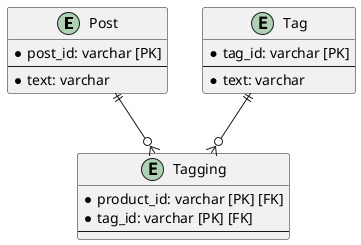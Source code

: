 @startuml

entity Post {
  * post_id: varchar [PK]
  ---
  * text: varchar
}

entity Tagging {
  * product_id: varchar [PK] [FK]
  * tag_id: varchar [PK] [FK]
  ---
}

entity Tag {
  * tag_id: varchar [PK]
  ---
  * text: varchar
}

Post ||--o{ Tagging
Tag ||--o{ Tagging

@enduml

